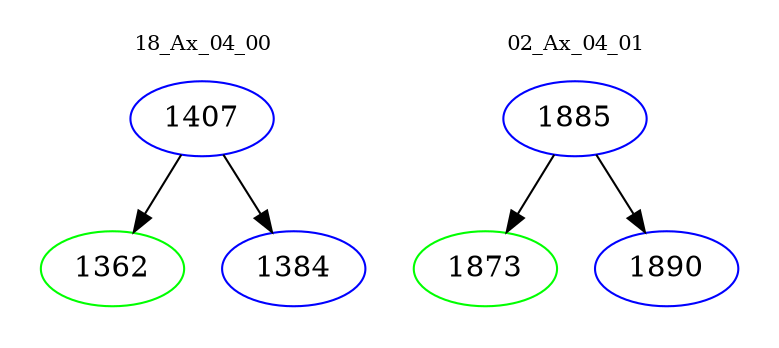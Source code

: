 digraph{
subgraph cluster_0 {
color = white
label = "18_Ax_04_00";
fontsize=10;
T0_1407 [label="1407", color="blue"]
T0_1407 -> T0_1362 [color="black"]
T0_1362 [label="1362", color="green"]
T0_1407 -> T0_1384 [color="black"]
T0_1384 [label="1384", color="blue"]
}
subgraph cluster_1 {
color = white
label = "02_Ax_04_01";
fontsize=10;
T1_1885 [label="1885", color="blue"]
T1_1885 -> T1_1873 [color="black"]
T1_1873 [label="1873", color="green"]
T1_1885 -> T1_1890 [color="black"]
T1_1890 [label="1890", color="blue"]
}
}

